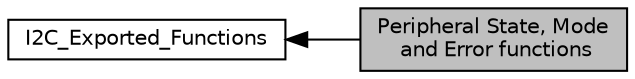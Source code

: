 digraph "Peripheral State, Mode and Error functions"
{
  edge [fontname="Helvetica",fontsize="10",labelfontname="Helvetica",labelfontsize="10"];
  node [fontname="Helvetica",fontsize="10",shape=box];
  rankdir=LR;
  Node2 [label="I2C_Exported_Functions",height=0.2,width=0.4,color="black", fillcolor="white", style="filled",URL="$group___i2_c___exported___functions.html",tooltip=" "];
  Node1 [label="Peripheral State, Mode\l and Error functions",height=0.2,width=0.4,color="black", fillcolor="grey75", style="filled", fontcolor="black",tooltip=" "];
  Node2->Node1 [shape=plaintext, dir="back", style="solid"];
}

